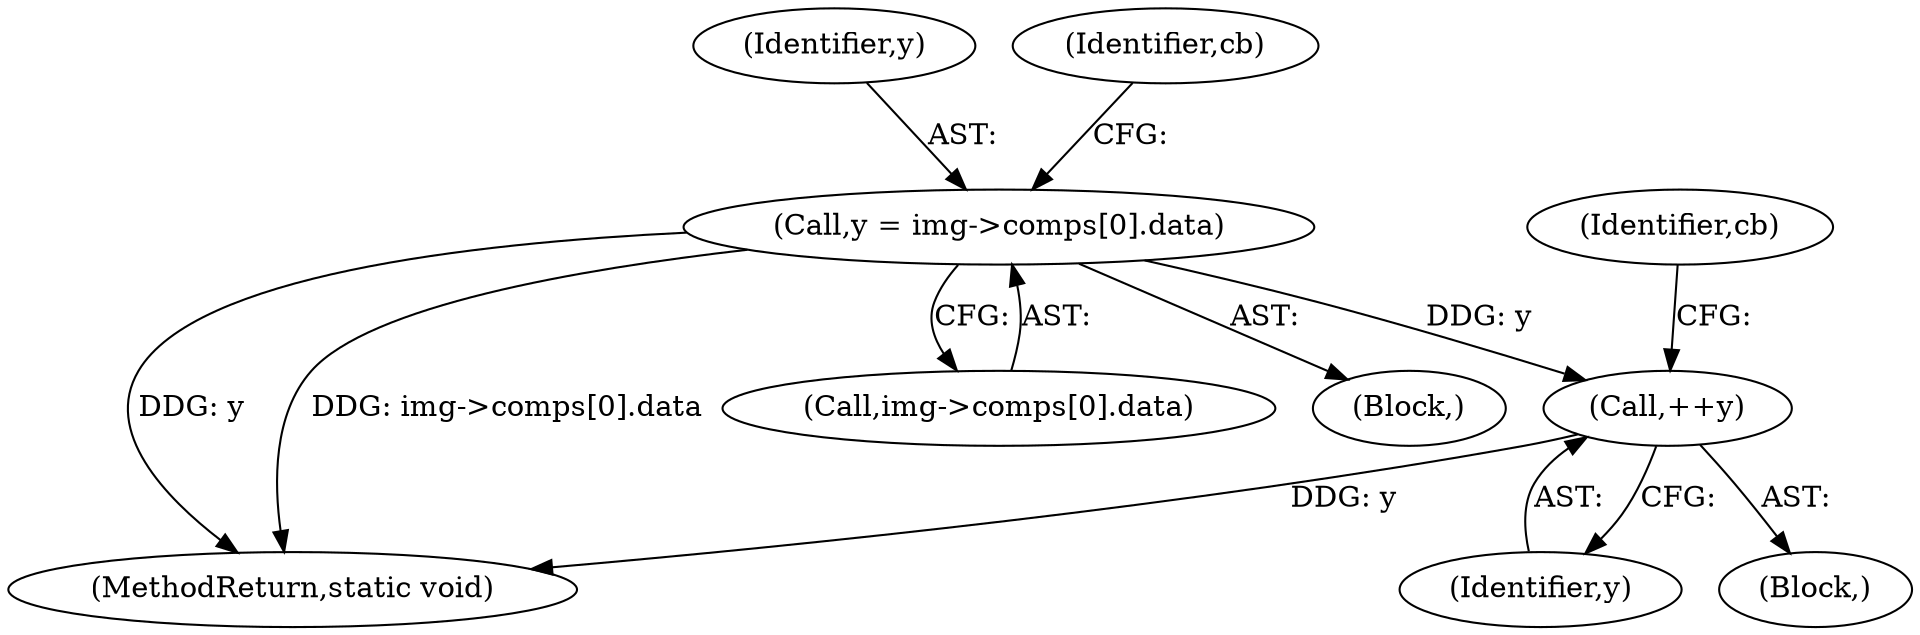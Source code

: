 digraph "0_openjpeg_15f081c89650dccee4aa4ae66f614c3fdb268767_2@pointer" {
"1000266" [label="(Call,++y)"];
"1000171" [label="(Call,y = img->comps[0].data)"];
"1000253" [label="(Block,)"];
"1000171" [label="(Call,y = img->comps[0].data)"];
"1000342" [label="(MethodReturn,static void)"];
"1000173" [label="(Call,img->comps[0].data)"];
"1000172" [label="(Identifier,y)"];
"1000269" [label="(Identifier,cb)"];
"1000103" [label="(Block,)"];
"1000181" [label="(Identifier,cb)"];
"1000266" [label="(Call,++y)"];
"1000267" [label="(Identifier,y)"];
"1000266" -> "1000253"  [label="AST: "];
"1000266" -> "1000267"  [label="CFG: "];
"1000267" -> "1000266"  [label="AST: "];
"1000269" -> "1000266"  [label="CFG: "];
"1000266" -> "1000342"  [label="DDG: y"];
"1000171" -> "1000266"  [label="DDG: y"];
"1000171" -> "1000103"  [label="AST: "];
"1000171" -> "1000173"  [label="CFG: "];
"1000172" -> "1000171"  [label="AST: "];
"1000173" -> "1000171"  [label="AST: "];
"1000181" -> "1000171"  [label="CFG: "];
"1000171" -> "1000342"  [label="DDG: y"];
"1000171" -> "1000342"  [label="DDG: img->comps[0].data"];
}

